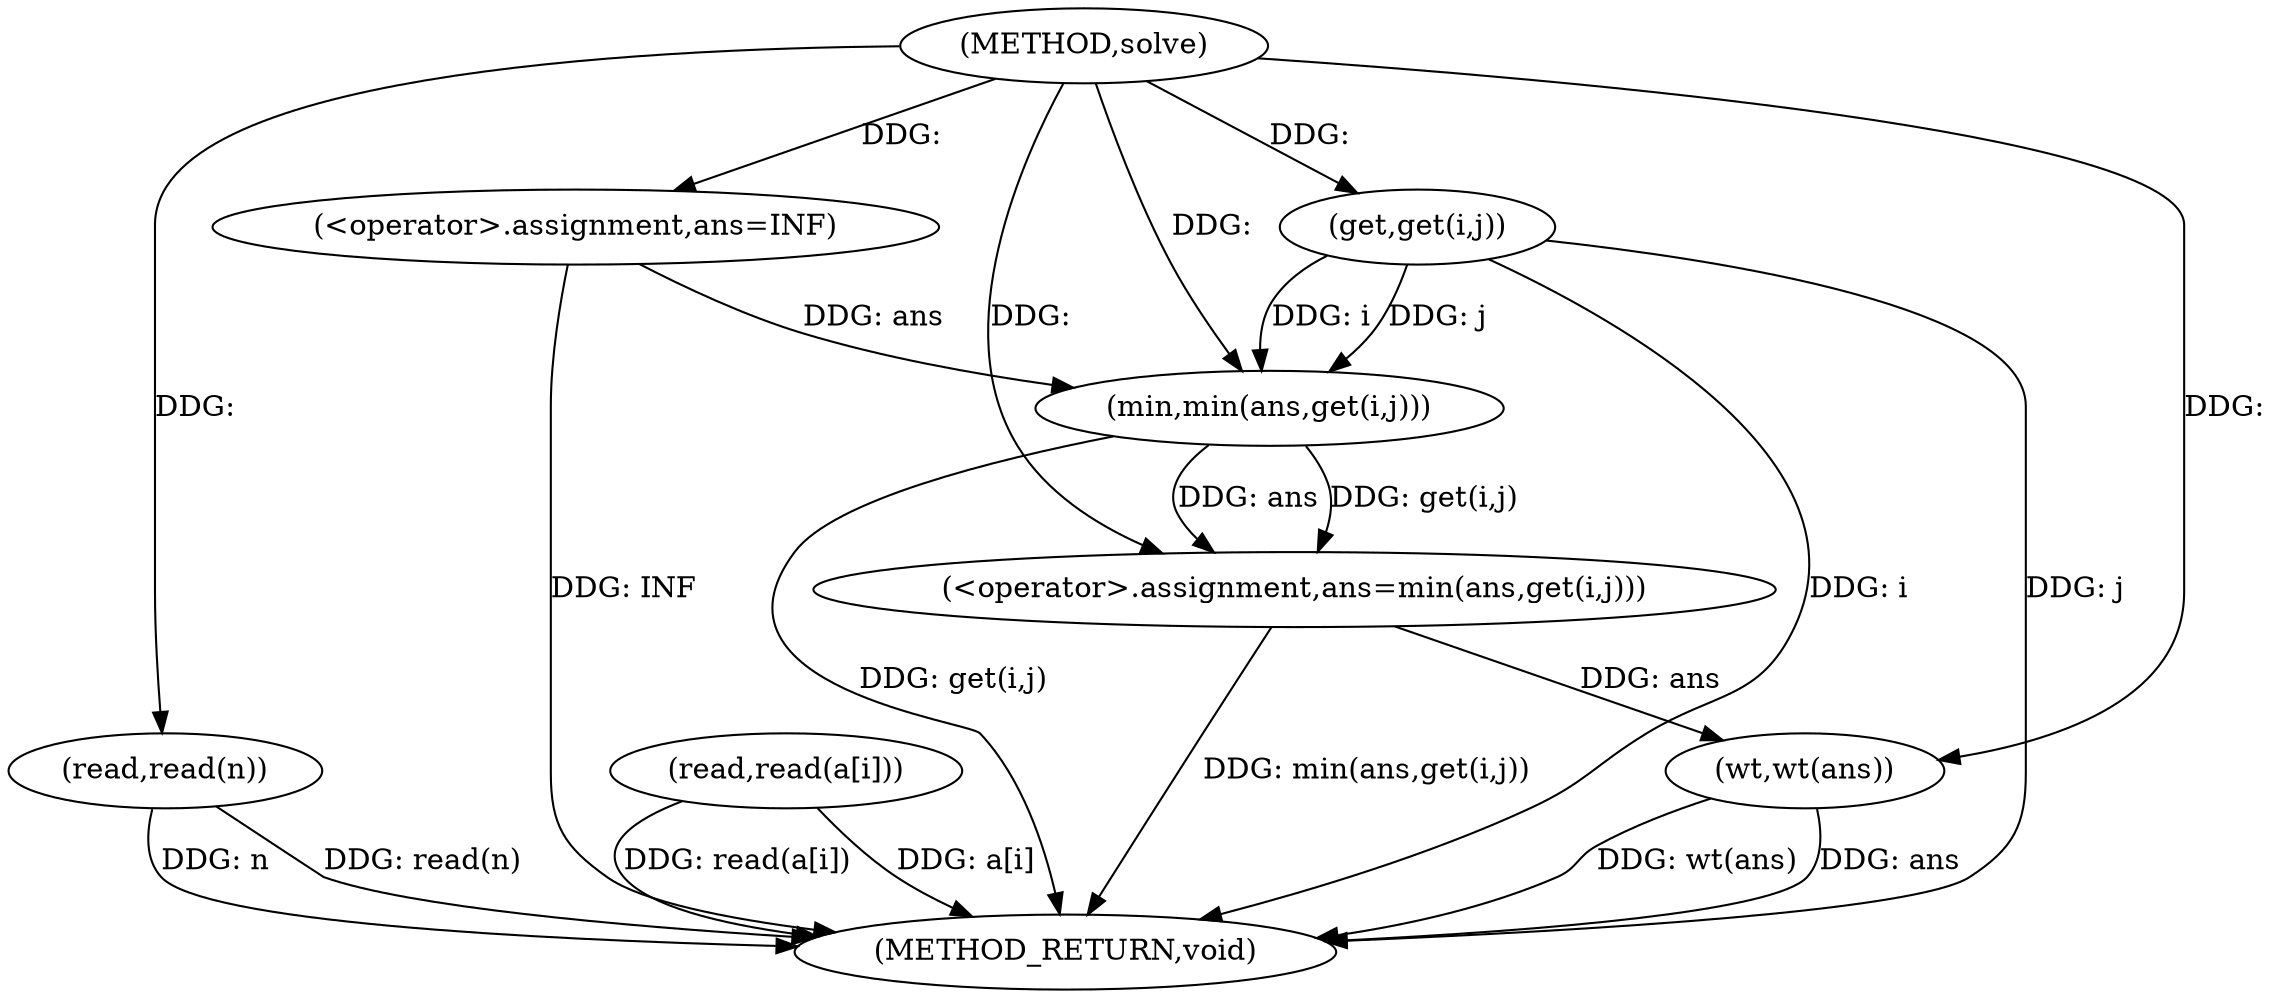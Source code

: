 digraph "solve" {  
"1000266" [label = "(METHOD,solve)" ]
"1000287" [label = "(METHOD_RETURN,void)" ]
"1000268" [label = "(read,read(n))" ]
"1000271" [label = "(<operator>.assignment,ans=INF)" ]
"1000274" [label = "(read,read(a[i]))" ]
"1000278" [label = "(<operator>.assignment,ans=min(ans,get(i,j)))" ]
"1000285" [label = "(wt,wt(ans))" ]
"1000280" [label = "(min,min(ans,get(i,j)))" ]
"1000282" [label = "(get,get(i,j))" ]
  "1000268" -> "1000287"  [ label = "DDG: read(n)"] 
  "1000274" -> "1000287"  [ label = "DDG: a[i]"] 
  "1000274" -> "1000287"  [ label = "DDG: read(a[i])"] 
  "1000282" -> "1000287"  [ label = "DDG: i"] 
  "1000280" -> "1000287"  [ label = "DDG: get(i,j)"] 
  "1000278" -> "1000287"  [ label = "DDG: min(ans,get(i,j))"] 
  "1000285" -> "1000287"  [ label = "DDG: ans"] 
  "1000285" -> "1000287"  [ label = "DDG: wt(ans)"] 
  "1000271" -> "1000287"  [ label = "DDG: INF"] 
  "1000282" -> "1000287"  [ label = "DDG: j"] 
  "1000268" -> "1000287"  [ label = "DDG: n"] 
  "1000266" -> "1000271"  [ label = "DDG: "] 
  "1000280" -> "1000278"  [ label = "DDG: get(i,j)"] 
  "1000280" -> "1000278"  [ label = "DDG: ans"] 
  "1000266" -> "1000268"  [ label = "DDG: "] 
  "1000266" -> "1000278"  [ label = "DDG: "] 
  "1000278" -> "1000285"  [ label = "DDG: ans"] 
  "1000266" -> "1000285"  [ label = "DDG: "] 
  "1000271" -> "1000280"  [ label = "DDG: ans"] 
  "1000266" -> "1000280"  [ label = "DDG: "] 
  "1000282" -> "1000280"  [ label = "DDG: i"] 
  "1000282" -> "1000280"  [ label = "DDG: j"] 
  "1000266" -> "1000282"  [ label = "DDG: "] 
}
